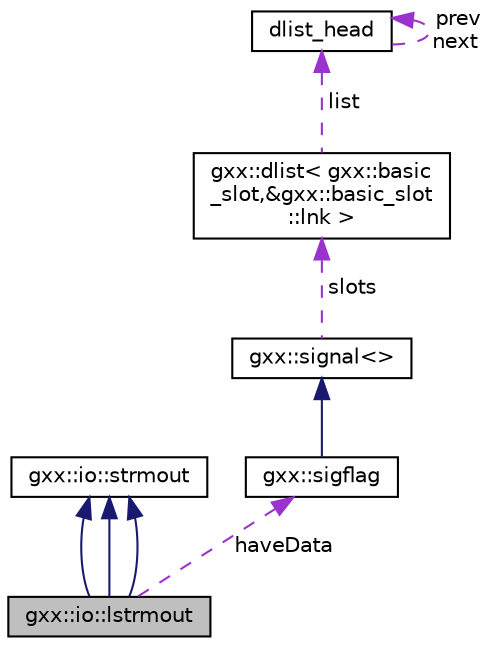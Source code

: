 digraph "gxx::io::lstrmout"
{
  edge [fontname="Helvetica",fontsize="10",labelfontname="Helvetica",labelfontsize="10"];
  node [fontname="Helvetica",fontsize="10",shape=record];
  Node1 [label="gxx::io::lstrmout",height=0.2,width=0.4,color="black", fillcolor="grey75", style="filled", fontcolor="black"];
  Node2 -> Node1 [dir="back",color="midnightblue",fontsize="10",style="solid"];
  Node2 [label="gxx::io::strmout",height=0.2,width=0.4,color="black", fillcolor="white", style="filled",URL="$classgxx_1_1io_1_1strmout.html"];
  Node2 -> Node1 [dir="back",color="midnightblue",fontsize="10",style="solid"];
  Node2 -> Node1 [dir="back",color="midnightblue",fontsize="10",style="solid"];
  Node3 -> Node1 [dir="back",color="darkorchid3",fontsize="10",style="dashed",label=" haveData" ];
  Node3 [label="gxx::sigflag",height=0.2,width=0.4,color="black", fillcolor="white", style="filled",URL="$classgxx_1_1sigflag.html"];
  Node4 -> Node3 [dir="back",color="midnightblue",fontsize="10",style="solid"];
  Node4 [label="gxx::signal\<\>",height=0.2,width=0.4,color="black", fillcolor="white", style="filled",URL="$classgxx_1_1signal.html"];
  Node5 -> Node4 [dir="back",color="darkorchid3",fontsize="10",style="dashed",label=" slots" ];
  Node5 [label="gxx::dlist\< gxx::basic\l_slot,&gxx::basic_slot\l::lnk \>",height=0.2,width=0.4,color="black", fillcolor="white", style="filled",URL="$classgxx_1_1dlist.html"];
  Node6 -> Node5 [dir="back",color="darkorchid3",fontsize="10",style="dashed",label=" list" ];
  Node6 [label="dlist_head",height=0.2,width=0.4,color="black", fillcolor="white", style="filled",URL="$structdlist__head.html"];
  Node6 -> Node6 [dir="back",color="darkorchid3",fontsize="10",style="dashed",label=" prev\nnext" ];
}

